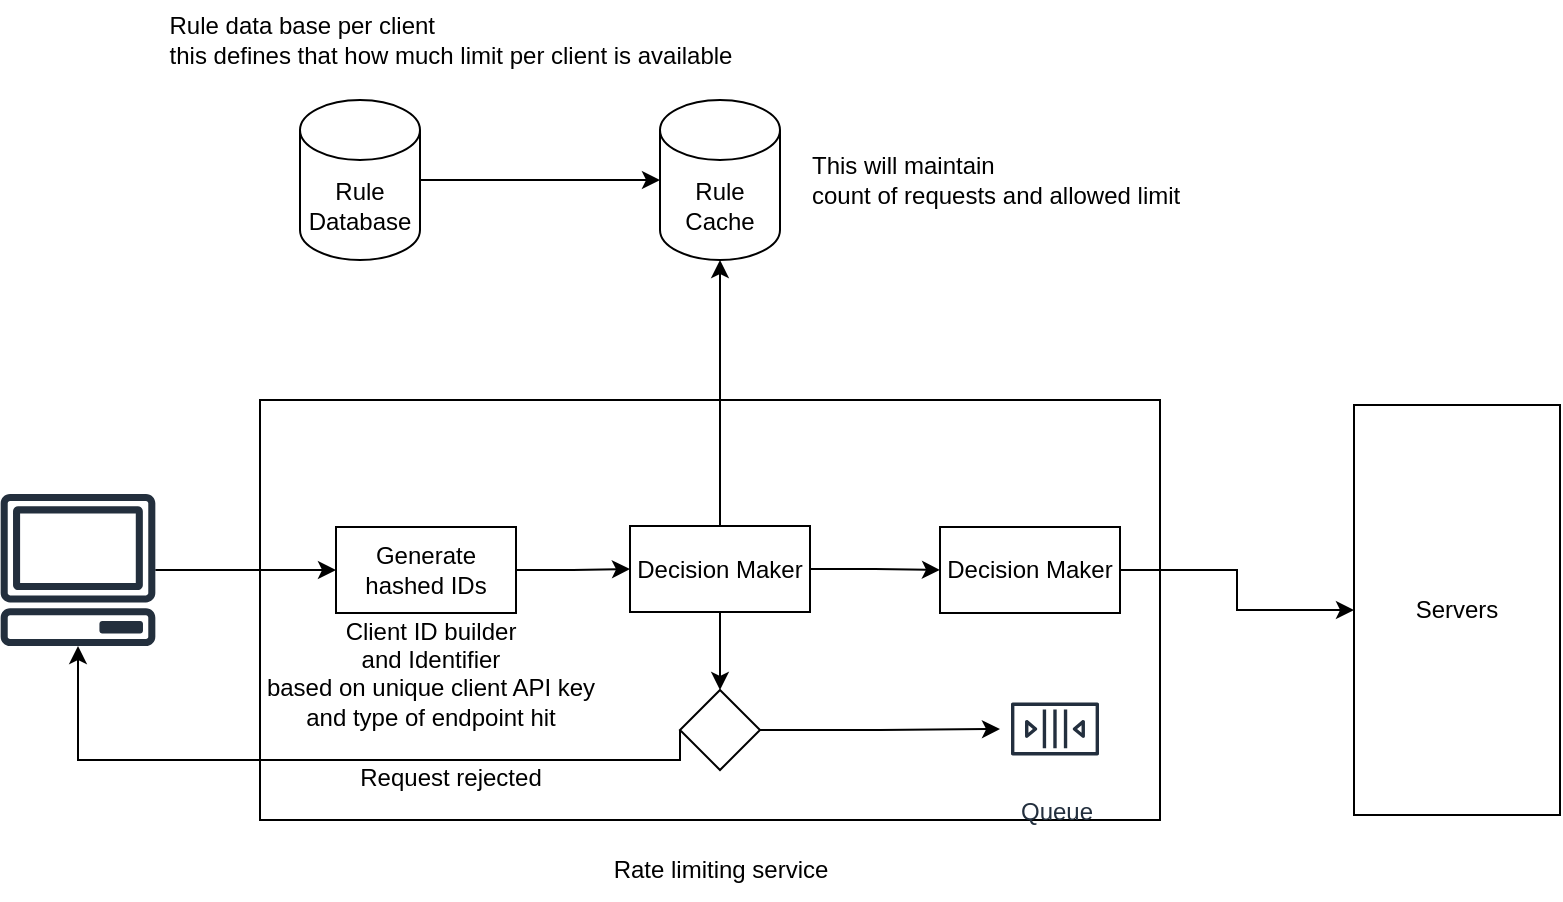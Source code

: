 <mxfile version="24.8.8">
  <diagram name="Page-1" id="nx73mB6qmI1hjfG_eT3p">
    <mxGraphModel dx="1434" dy="701" grid="1" gridSize="10" guides="1" tooltips="1" connect="1" arrows="1" fold="1" page="1" pageScale="1" pageWidth="827" pageHeight="1169" math="0" shadow="0">
      <root>
        <mxCell id="0" />
        <mxCell id="1" parent="0" />
        <mxCell id="bS38P3y2hA0NhJqz4esw-6" value="" style="rounded=0;whiteSpace=wrap;html=1;" vertex="1" parent="1">
          <mxGeometry x="140" y="280" width="450" height="210" as="geometry" />
        </mxCell>
        <mxCell id="bS38P3y2hA0NhJqz4esw-4" style="edgeStyle=orthogonalEdgeStyle;rounded=0;orthogonalLoop=1;jettySize=auto;html=1;entryX=0;entryY=0.5;entryDx=0;entryDy=0;" edge="1" parent="1" source="bS38P3y2hA0NhJqz4esw-1" target="bS38P3y2hA0NhJqz4esw-3">
          <mxGeometry relative="1" as="geometry" />
        </mxCell>
        <mxCell id="bS38P3y2hA0NhJqz4esw-1" value="" style="sketch=0;outlineConnect=0;fontColor=#232F3E;gradientColor=none;fillColor=#232F3D;strokeColor=none;dashed=0;verticalLabelPosition=bottom;verticalAlign=top;align=center;html=1;fontSize=12;fontStyle=0;aspect=fixed;pointerEvents=1;shape=mxgraph.aws4.client;" vertex="1" parent="1">
          <mxGeometry x="10" y="327" width="78" height="76" as="geometry" />
        </mxCell>
        <mxCell id="bS38P3y2hA0NhJqz4esw-10" style="edgeStyle=orthogonalEdgeStyle;rounded=0;orthogonalLoop=1;jettySize=auto;html=1;entryX=0;entryY=0.5;entryDx=0;entryDy=0;" edge="1" parent="1" source="bS38P3y2hA0NhJqz4esw-3" target="bS38P3y2hA0NhJqz4esw-9">
          <mxGeometry relative="1" as="geometry" />
        </mxCell>
        <mxCell id="bS38P3y2hA0NhJqz4esw-3" value="Generate hashed IDs" style="rounded=0;whiteSpace=wrap;html=1;" vertex="1" parent="1">
          <mxGeometry x="178" y="343.5" width="90" height="43" as="geometry" />
        </mxCell>
        <mxCell id="bS38P3y2hA0NhJqz4esw-5" value="Rate limiting service" style="text;html=1;align=center;verticalAlign=middle;resizable=0;points=[];autosize=1;strokeColor=none;fillColor=none;" vertex="1" parent="1">
          <mxGeometry x="305" y="500" width="130" height="30" as="geometry" />
        </mxCell>
        <mxCell id="bS38P3y2hA0NhJqz4esw-8" value="Client ID builder&lt;div&gt;and Identifier&lt;/div&gt;&lt;div&gt;based on unique client API key&lt;/div&gt;&lt;div&gt;and type of endpoint hit&lt;/div&gt;&lt;div&gt;&lt;br&gt;&lt;/div&gt;" style="text;html=1;align=center;verticalAlign=middle;resizable=0;points=[];autosize=1;strokeColor=none;fillColor=none;" vertex="1" parent="1">
          <mxGeometry x="130" y="379" width="190" height="90" as="geometry" />
        </mxCell>
        <mxCell id="bS38P3y2hA0NhJqz4esw-13" style="edgeStyle=orthogonalEdgeStyle;rounded=0;orthogonalLoop=1;jettySize=auto;html=1;entryX=0.5;entryY=0;entryDx=0;entryDy=0;" edge="1" parent="1" source="bS38P3y2hA0NhJqz4esw-9" target="bS38P3y2hA0NhJqz4esw-12">
          <mxGeometry relative="1" as="geometry" />
        </mxCell>
        <mxCell id="bS38P3y2hA0NhJqz4esw-24" style="edgeStyle=orthogonalEdgeStyle;rounded=0;orthogonalLoop=1;jettySize=auto;html=1;entryX=0;entryY=0.5;entryDx=0;entryDy=0;" edge="1" parent="1" source="bS38P3y2hA0NhJqz4esw-9" target="bS38P3y2hA0NhJqz4esw-22">
          <mxGeometry relative="1" as="geometry" />
        </mxCell>
        <mxCell id="bS38P3y2hA0NhJqz4esw-9" value="Decision Maker" style="rounded=0;whiteSpace=wrap;html=1;" vertex="1" parent="1">
          <mxGeometry x="325" y="343" width="90" height="43" as="geometry" />
        </mxCell>
        <mxCell id="bS38P3y2hA0NhJqz4esw-14" style="edgeStyle=orthogonalEdgeStyle;rounded=0;orthogonalLoop=1;jettySize=auto;html=1;exitX=0;exitY=0.5;exitDx=0;exitDy=0;" edge="1" parent="1" source="bS38P3y2hA0NhJqz4esw-12" target="bS38P3y2hA0NhJqz4esw-1">
          <mxGeometry relative="1" as="geometry">
            <Array as="points">
              <mxPoint x="350" y="460" />
              <mxPoint x="49" y="460" />
            </Array>
          </mxGeometry>
        </mxCell>
        <mxCell id="bS38P3y2hA0NhJqz4esw-30" style="edgeStyle=orthogonalEdgeStyle;rounded=0;orthogonalLoop=1;jettySize=auto;html=1;" edge="1" parent="1" source="bS38P3y2hA0NhJqz4esw-12" target="bS38P3y2hA0NhJqz4esw-28">
          <mxGeometry relative="1" as="geometry" />
        </mxCell>
        <mxCell id="bS38P3y2hA0NhJqz4esw-12" value="" style="rhombus;whiteSpace=wrap;html=1;" vertex="1" parent="1">
          <mxGeometry x="350" y="425" width="40" height="40" as="geometry" />
        </mxCell>
        <mxCell id="bS38P3y2hA0NhJqz4esw-15" value="Request rejected" style="text;html=1;align=center;verticalAlign=middle;resizable=0;points=[];autosize=1;strokeColor=none;fillColor=none;" vertex="1" parent="1">
          <mxGeometry x="180" y="454" width="110" height="30" as="geometry" />
        </mxCell>
        <mxCell id="bS38P3y2hA0NhJqz4esw-21" style="edgeStyle=orthogonalEdgeStyle;rounded=0;orthogonalLoop=1;jettySize=auto;html=1;" edge="1" parent="1" source="bS38P3y2hA0NhJqz4esw-16" target="bS38P3y2hA0NhJqz4esw-19">
          <mxGeometry relative="1" as="geometry" />
        </mxCell>
        <mxCell id="bS38P3y2hA0NhJqz4esw-16" value="Rule&lt;div&gt;Database&lt;/div&gt;" style="shape=cylinder3;whiteSpace=wrap;html=1;boundedLbl=1;backgroundOutline=1;size=15;" vertex="1" parent="1">
          <mxGeometry x="160" y="130" width="60" height="80" as="geometry" />
        </mxCell>
        <mxCell id="bS38P3y2hA0NhJqz4esw-18" value="&lt;div style=&quot;text-align: justify;&quot;&gt;&lt;span style=&quot;background-color: initial;&quot;&gt;Rule data base per client&lt;/span&gt;&lt;/div&gt;&lt;div style=&quot;text-align: justify;&quot;&gt;this defines that how much limit per client is available&lt;/div&gt;" style="text;html=1;align=center;verticalAlign=middle;resizable=0;points=[];autosize=1;strokeColor=none;fillColor=none;" vertex="1" parent="1">
          <mxGeometry x="85" y="80" width="300" height="40" as="geometry" />
        </mxCell>
        <mxCell id="bS38P3y2hA0NhJqz4esw-19" value="Rule Cache" style="shape=cylinder3;whiteSpace=wrap;html=1;boundedLbl=1;backgroundOutline=1;size=15;" vertex="1" parent="1">
          <mxGeometry x="340" y="130" width="60" height="80" as="geometry" />
        </mxCell>
        <mxCell id="bS38P3y2hA0NhJqz4esw-20" style="edgeStyle=orthogonalEdgeStyle;rounded=0;orthogonalLoop=1;jettySize=auto;html=1;entryX=0.5;entryY=1;entryDx=0;entryDy=0;entryPerimeter=0;" edge="1" parent="1" source="bS38P3y2hA0NhJqz4esw-9" target="bS38P3y2hA0NhJqz4esw-19">
          <mxGeometry relative="1" as="geometry" />
        </mxCell>
        <mxCell id="bS38P3y2hA0NhJqz4esw-26" style="edgeStyle=orthogonalEdgeStyle;rounded=0;orthogonalLoop=1;jettySize=auto;html=1;" edge="1" parent="1" source="bS38P3y2hA0NhJqz4esw-22" target="bS38P3y2hA0NhJqz4esw-25">
          <mxGeometry relative="1" as="geometry" />
        </mxCell>
        <mxCell id="bS38P3y2hA0NhJqz4esw-22" value="Decision Maker" style="rounded=0;whiteSpace=wrap;html=1;" vertex="1" parent="1">
          <mxGeometry x="480" y="343.5" width="90" height="43" as="geometry" />
        </mxCell>
        <mxCell id="bS38P3y2hA0NhJqz4esw-25" value="Servers" style="rounded=0;whiteSpace=wrap;html=1;" vertex="1" parent="1">
          <mxGeometry x="687" y="282.5" width="103" height="205" as="geometry" />
        </mxCell>
        <mxCell id="bS38P3y2hA0NhJqz4esw-28" value="Queue" style="sketch=0;outlineConnect=0;fontColor=#232F3E;gradientColor=none;strokeColor=#232F3E;fillColor=#ffffff;dashed=0;verticalLabelPosition=bottom;verticalAlign=top;align=center;html=1;fontSize=12;fontStyle=0;aspect=fixed;shape=mxgraph.aws4.resourceIcon;resIcon=mxgraph.aws4.queue;" vertex="1" parent="1">
          <mxGeometry x="510" y="417" width="55" height="55" as="geometry" />
        </mxCell>
        <mxCell id="bS38P3y2hA0NhJqz4esw-31" value="This will maintain&lt;div&gt;count of requests and allowed limit&lt;/div&gt;" style="text;html=1;align=left;verticalAlign=middle;resizable=0;points=[];autosize=1;strokeColor=none;fillColor=none;" vertex="1" parent="1">
          <mxGeometry x="414" y="150" width="210" height="40" as="geometry" />
        </mxCell>
      </root>
    </mxGraphModel>
  </diagram>
</mxfile>
